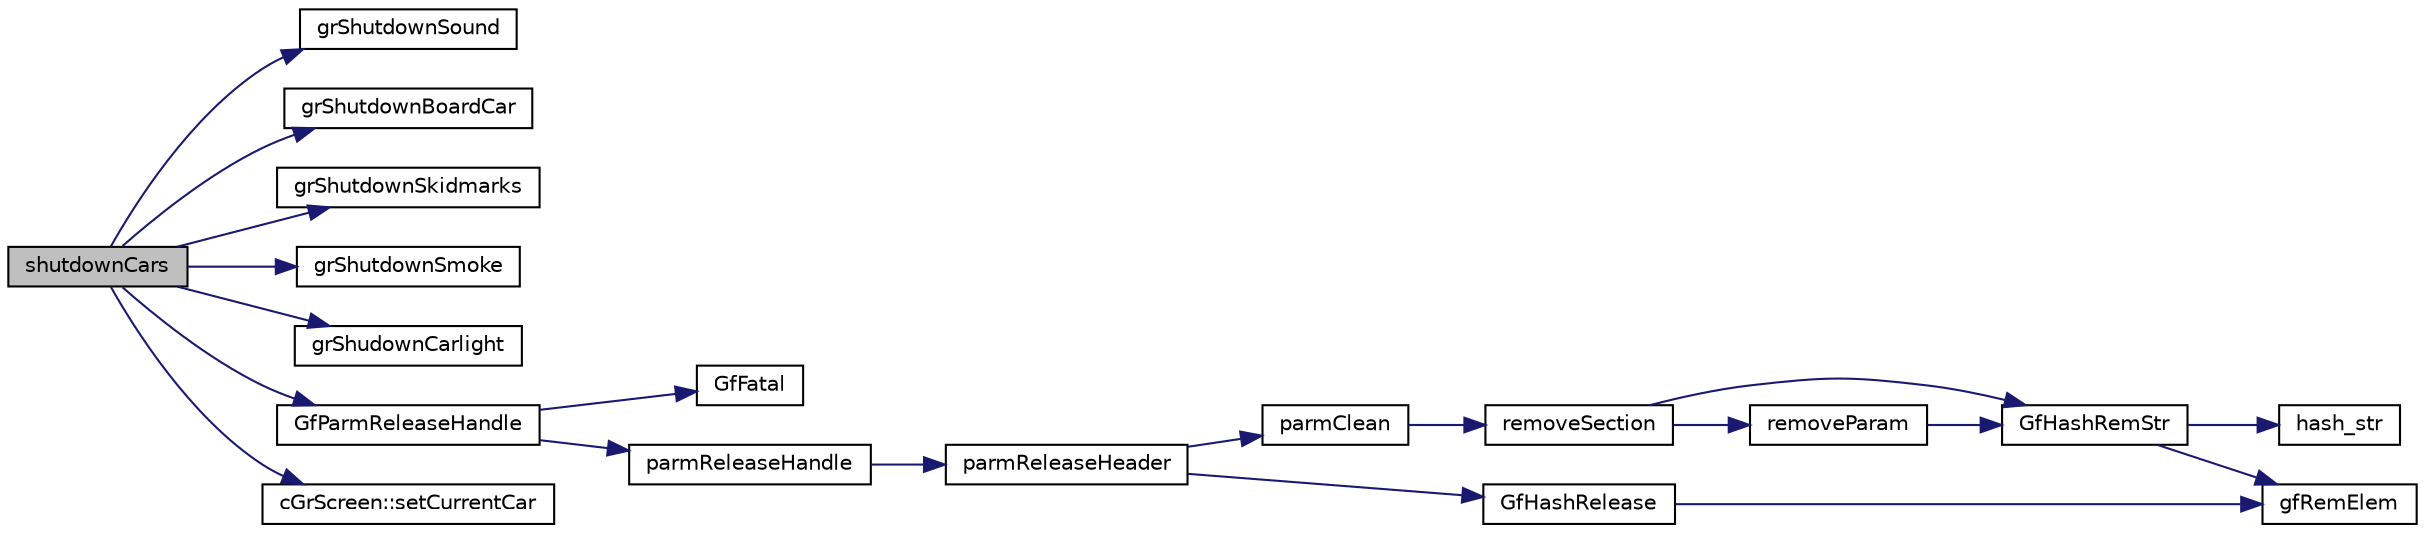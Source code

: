 digraph "shutdownCars"
{
  edge [fontname="Helvetica",fontsize="10",labelfontname="Helvetica",labelfontsize="10"];
  node [fontname="Helvetica",fontsize="10",shape=record];
  rankdir="LR";
  Node1 [label="shutdownCars",height=0.2,width=0.4,color="black", fillcolor="grey75", style="filled", fontcolor="black"];
  Node1 -> Node2 [color="midnightblue",fontsize="10",style="solid",fontname="Helvetica"];
  Node2 [label="grShutdownSound",height=0.2,width=0.4,color="black", fillcolor="white", style="filled",URL="$grsound_8cpp.html#adc35d88b9c87621f1829a11c53b73941"];
  Node1 -> Node3 [color="midnightblue",fontsize="10",style="solid",fontname="Helvetica"];
  Node3 [label="grShutdownBoardCar",height=0.2,width=0.4,color="black", fillcolor="white", style="filled",URL="$grboard_8cpp.html#a1c9aea8fcbc0663f6133eb8211cb4fdb"];
  Node1 -> Node4 [color="midnightblue",fontsize="10",style="solid",fontname="Helvetica"];
  Node4 [label="grShutdownSkidmarks",height=0.2,width=0.4,color="black", fillcolor="white", style="filled",URL="$grskidmarks_8cpp.html#a16269cb0b7d6c7a5bf761d1eb9034062",tooltip="remove the skidmarks information for a car "];
  Node1 -> Node5 [color="midnightblue",fontsize="10",style="solid",fontname="Helvetica"];
  Node5 [label="grShutdownSmoke",height=0.2,width=0.4,color="black", fillcolor="white", style="filled",URL="$grsmoke_8cpp.html#a5530ca27f520ba5dbc08f314cfad7df4",tooltip="remove the smoke information for a car "];
  Node1 -> Node6 [color="midnightblue",fontsize="10",style="solid",fontname="Helvetica"];
  Node6 [label="grShudownCarlight",height=0.2,width=0.4,color="black", fillcolor="white", style="filled",URL="$grcarlight_8cpp.html#a78ebd4fca33c442f554ab59484893b52"];
  Node1 -> Node7 [color="midnightblue",fontsize="10",style="solid",fontname="Helvetica"];
  Node7 [label="GfParmReleaseHandle",height=0.2,width=0.4,color="black", fillcolor="white", style="filled",URL="$group__paramsfile.html#ga1a1597d2697db41bcb9fdb64a6569761",tooltip="Release given parameter set handle parmHandle. "];
  Node7 -> Node8 [color="midnightblue",fontsize="10",style="solid",fontname="Helvetica"];
  Node8 [label="GfFatal",height=0.2,width=0.4,color="black", fillcolor="white", style="filled",URL="$tgf_8h.html#a927c58e55400ef72e0e54548b26f973d"];
  Node7 -> Node9 [color="midnightblue",fontsize="10",style="solid",fontname="Helvetica"];
  Node9 [label="parmReleaseHandle",height=0.2,width=0.4,color="black", fillcolor="white", style="filled",URL="$group__paramshelper.html#gaed13d1d94abd7055dcd118e91a857cf8",tooltip="Helper function to release the handle and eventually the referenced parameter set (if the reference c..."];
  Node9 -> Node10 [color="midnightblue",fontsize="10",style="solid",fontname="Helvetica"];
  Node10 [label="parmReleaseHeader",height=0.2,width=0.4,color="black", fillcolor="white", style="filled",URL="$group__paramshelper.html#ga240416a305e2986d5fe269ae7ecc92df",tooltip="Helper function to release the parameter set if the reference counter is 0. "];
  Node10 -> Node11 [color="midnightblue",fontsize="10",style="solid",fontname="Helvetica"];
  Node11 [label="parmClean",height=0.2,width=0.4,color="black", fillcolor="white", style="filled",URL="$group__paramshelper.html#gaac5f3f388c857d021c431414dc192346",tooltip="Helper function to release the parameter set content. "];
  Node11 -> Node12 [color="midnightblue",fontsize="10",style="solid",fontname="Helvetica"];
  Node12 [label="removeSection",height=0.2,width=0.4,color="black", fillcolor="white", style="filled",URL="$group__paramshelper.html#gac51895ad01bc596f2891d7f1dce31a3b",tooltip="Helper function to remove a section and its contents (subsections, elements). "];
  Node12 -> Node13 [color="midnightblue",fontsize="10",style="solid",fontname="Helvetica"];
  Node13 [label="GfHashRemStr",height=0.2,width=0.4,color="black", fillcolor="white", style="filled",URL="$group__hash.html#gac3be5c7744cd56beaed1632489e56d7d",tooltip="Remove an element with a string key from a hash table. "];
  Node13 -> Node14 [color="midnightblue",fontsize="10",style="solid",fontname="Helvetica"];
  Node14 [label="hash_str",height=0.2,width=0.4,color="black", fillcolor="white", style="filled",URL="$hash_8cpp.html#a54816daefc845f0b3ade33c7243c6b71"];
  Node13 -> Node15 [color="midnightblue",fontsize="10",style="solid",fontname="Helvetica"];
  Node15 [label="gfRemElem",height=0.2,width=0.4,color="black", fillcolor="white", style="filled",URL="$hash_8cpp.html#ad7fbb4bb2471283e27a8104d62d88720",tooltip="Remove a table element. "];
  Node12 -> Node16 [color="midnightblue",fontsize="10",style="solid",fontname="Helvetica"];
  Node16 [label="removeParam",height=0.2,width=0.4,color="black", fillcolor="white", style="filled",URL="$group__paramshelper.html#ga927ac59c03ac010619f07922f6a63885",tooltip="Helper function to remove given parameter. "];
  Node16 -> Node13 [color="midnightblue",fontsize="10",style="solid",fontname="Helvetica"];
  Node10 -> Node17 [color="midnightblue",fontsize="10",style="solid",fontname="Helvetica"];
  Node17 [label="GfHashRelease",height=0.2,width=0.4,color="black", fillcolor="white", style="filled",URL="$group__hash.html#ga7a1013beb031af3ded1251fb41ba0ae2",tooltip="Release a hash table. "];
  Node17 -> Node15 [color="midnightblue",fontsize="10",style="solid",fontname="Helvetica"];
  Node1 -> Node18 [color="midnightblue",fontsize="10",style="solid",fontname="Helvetica"];
  Node18 [label="cGrScreen::setCurrentCar",height=0.2,width=0.4,color="black", fillcolor="white", style="filled",URL="$classc_gr_screen.html#afaf400bec5db3b07a7ae5db37d3a301f"];
}
